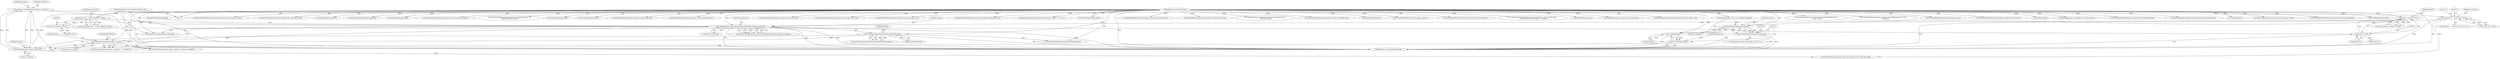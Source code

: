 digraph "0_ImageMagick_10b3823a7619ed22d42764733eb052c4159bc8c1_0@pointer" {
"1000328" [label="(Call,comment=GetImageProperty(image,\"comment\"))"];
"1000330" [label="(Call,GetImageProperty(image,\"comment\"))"];
"1000200" [label="(Call,GetImageType(image,&image->exception ))"];
"1000189" [label="(Call,TransformImageColorspace(image,sRGBColorspace))"];
"1000173" [label="(Call,OpenBlob(image_info,image,WriteBinaryBlobMode,&image->exception))"];
"1000133" [label="(Call,image_info != (const ImageInfo *) NULL)"];
"1000111" [label="(MethodParameterIn,const ImageInfo *image_info)"];
"1000135" [label="(Call,(const ImageInfo *) NULL)"];
"1000145" [label="(Call,image != (Image *) NULL)"];
"1000112" [label="(MethodParameterIn,Image *image)"];
"1000147" [label="(Call,(Image *) NULL)"];
"1000338" [label="(Call,comment == (const char *) NULL)"];
"1001227" [label="(Call,WriteBlobString(image,comment))"];
"1001225" [label="(Call,(void) WriteBlobString(image,comment))"];
"1001232" [label="(Call,CloseBlob(image))"];
"1001230" [label="(Call,(void) CloseBlob(image))"];
"1000414" [label="(Call,WriteBlobMSBLong(image,(unsigned int) pdb_info.application_info))"];
"1000340" [label="(Call,(const char *) NULL)"];
"1000113" [label="(Block,)"];
"1000132" [label="(Call,assert(image_info != (const ImageInfo *) NULL))"];
"1000717" [label="(Call,SetQuantumDepth(image,quantum_info,image->depth > 8 ? 16 : 8))"];
"1001225" [label="(Call,(void) WriteBlobString(image,comment))"];
"1001079" [label="(Call,WriteBlobByte(image,0x40))"];
"1000175" [label="(Identifier,image)"];
"1000378" [label="(Call,WriteBlobMSBLong(image,(unsigned int) pdb_info.create_time))"];
"1000176" [label="(Identifier,WriteBinaryBlobMode)"];
"1000137" [label="(Identifier,NULL)"];
"1000423" [label="(Call,WriteBlobMSBLong(image,(unsigned int) pdb_info.sort_info))"];
"1001099" [label="(Call,WriteBlob(image,sizeof(pdb_image.name),(unsigned char *)\n    pdb_image.name))"];
"1000387" [label="(Call,WriteBlobMSBLong(image,(unsigned int) pdb_info.modify_time))"];
"1000331" [label="(Identifier,image)"];
"1001051" [label="(Call,WriteBlobByte(image,0))"];
"1001180" [label="(Call,WriteBlobMSBShort(image,pdb_image.y_anchor))"];
"1001228" [label="(Identifier,image)"];
"1000360" [label="(Call,WriteBlobMSBShort(image,(unsigned short) pdb_info.attributes))"];
"1000788" [label="(Call,ExportQuantumPixels(image,(const CacheView *) NULL,quantum_info,\n      GrayQuantum,scanline,&image->exception))"];
"1000147" [label="(Call,(Image *) NULL)"];
"1001094" [label="(Call,WriteBlobByte(image,1))"];
"1001233" [label="(Identifier,image)"];
"1000767" [label="(Call,GetVirtualPixels(image,0,y,image->columns,1,&image->exception))"];
"1000442" [label="(Call,WriteBlob(image,4,(unsigned char *) pdb_info.id))"];
"1000145" [label="(Call,image != (Image *) NULL)"];
"1001155" [label="(Call,WriteBlobMSBShort(image,(unsigned short) pdb_image.y_last))"];
"1000177" [label="(Call,&image->exception)"];
"1001205" [label="(Call,WriteBlob(image,(size_t) (q-runlength),runlength))"];
"1000146" [label="(Identifier,image)"];
"1000983" [label="(Call,SetImageProgress(image,SaveImageTag,(MagickOffsetType) y,\n      image->rows))"];
"1001063" [label="(Call,WriteBlobMSBLong(image,(unsigned int) (TellBlob(image)+8+58+q-\n        runlength)))"];
"1000111" [label="(MethodParameterIn,const ImageInfo *image_info)"];
"1000133" [label="(Call,image_info != (const ImageInfo *) NULL)"];
"1001173" [label="(Call,WriteBlobMSBShort(image,pdb_image.x_anchor))"];
"1000273" [label="(Call,time(NULL))"];
"1001164" [label="(Call,WriteBlobMSBLong(image,(unsigned int) pdb_image.reserved_2))"];
"1000149" [label="(Identifier,NULL)"];
"1001027" [label="(Call,TellBlob(image))"];
"1000338" [label="(Call,comment == (const char *) NULL)"];
"1000432" [label="(Call,WriteBlob(image,4,(unsigned char *) pdb_info.type))"];
"1001187" [label="(Call,WriteBlobMSBShort(image,(unsigned short) pdb_image.width))"];
"1001236" [label="(MethodReturn,static MagickBooleanType)"];
"1000328" [label="(Call,comment=GetImageProperty(image,\"comment\"))"];
"1000191" [label="(Identifier,sRGBColorspace)"];
"1000396" [label="(Call,WriteBlobMSBLong(image,(unsigned int) pdb_info.archive_time))"];
"1001068" [label="(Call,TellBlob(image))"];
"1000332" [label="(Literal,\"comment\")"];
"1000206" [label="(Identifier,BilevelType)"];
"1001112" [label="(Call,WriteBlobByte(image,(unsigned char) pdb_image.version))"];
"1000187" [label="(Call,(void) TransformImageColorspace(image,sRGBColorspace))"];
"1000703" [label="(Call,AcquireQuantumInfo(image_info,image))"];
"1001196" [label="(Call,WriteBlobMSBShort(image,(unsigned short) pdb_image.height))"];
"1000698" [label="(Call,TransformImageColorspace(image,sRGBColorspace))"];
"1000343" [label="(Literal,1)"];
"1001041" [label="(Call,WriteBlobByte(image,0x6f))"];
"1000335" [label="(Identifier,pdb_info)"];
"1000112" [label="(MethodParameterIn,Image *image)"];
"1001219" [label="(ControlStructure,if (pdb_info.number_records > 1))"];
"1000171" [label="(Call,status=OpenBlob(image_info,image,WriteBinaryBlobMode,&image->exception))"];
"1000135" [label="(Call,(const ImageInfo *) NULL)"];
"1000200" [label="(Call,GetImageType(image,&image->exception ))"];
"1001230" [label="(Call,(void) CloseBlob(image))"];
"1000470" [label="(Call,WriteBlobMSBShort(image,(unsigned short) pdb_info.number_records))"];
"1000369" [label="(Call,WriteBlobMSBShort(image,(unsigned short) pdb_info.version))"];
"1000144" [label="(Call,assert(image != (Image *) NULL))"];
"1001089" [label="(Call,WriteBlobByte(image,0x80))"];
"1001232" [label="(Call,CloseBlob(image))"];
"1001121" [label="(Call,WriteBlobByte(image,pdb_image.type))"];
"1001084" [label="(Call,WriteBlobByte(image,0x6f))"];
"1000405" [label="(Call,WriteBlobMSBLong(image,(unsigned int) pdb_info.modify_number))"];
"1001022" [label="(Call,WriteBlobMSBLong(image,(unsigned int) (TellBlob(image)+8*\n    pdb_info.number_records)))"];
"1000339" [label="(Identifier,comment)"];
"1000190" [label="(Identifier,image)"];
"1001046" [label="(Call,WriteBlobByte(image,0x80))"];
"1001235" [label="(Identifier,MagickTrue)"];
"1000330" [label="(Call,GetImageProperty(image,\"comment\"))"];
"1000329" [label="(Identifier,comment)"];
"1001036" [label="(Call,WriteBlobByte(image,0x40))"];
"1001229" [label="(Identifier,comment)"];
"1000201" [label="(Identifier,image)"];
"1001137" [label="(Call,WriteBlobMSBLong(image,(unsigned int) pdb_image.note))"];
"1001128" [label="(Call,WriteBlobMSBLong(image,(unsigned int) pdb_image.reserved_1))"];
"1000202" [label="(Call,&image->exception)"];
"1000199" [label="(Call,GetImageType(image,&image->exception ) == BilevelType)"];
"1000452" [label="(Call,WriteBlobMSBLong(image,(unsigned int) pdb_info.seed))"];
"1000174" [label="(Identifier,image_info)"];
"1001227" [label="(Call,WriteBlobString(image,comment))"];
"1000337" [label="(Call,comment == (const char *) NULL ? 1 : 2)"];
"1000344" [label="(Literal,2)"];
"1000347" [label="(Call,WriteBlob(image,sizeof(pdb_info.name),(unsigned char *) pdb_info.name))"];
"1000461" [label="(Call,WriteBlobMSBLong(image,(unsigned int) pdb_info.next_record))"];
"1000189" [label="(Call,TransformImageColorspace(image,sRGBColorspace))"];
"1001146" [label="(Call,WriteBlobMSBShort(image,(unsigned short) pdb_image.x_last))"];
"1000173" [label="(Call,OpenBlob(image_info,image,WriteBinaryBlobMode,&image->exception))"];
"1000134" [label="(Identifier,image_info)"];
"1000328" -> "1000113"  [label="AST: "];
"1000328" -> "1000330"  [label="CFG: "];
"1000329" -> "1000328"  [label="AST: "];
"1000330" -> "1000328"  [label="AST: "];
"1000335" -> "1000328"  [label="CFG: "];
"1000328" -> "1001236"  [label="DDG: "];
"1000330" -> "1000328"  [label="DDG: "];
"1000330" -> "1000328"  [label="DDG: "];
"1000328" -> "1000338"  [label="DDG: "];
"1000330" -> "1000332"  [label="CFG: "];
"1000331" -> "1000330"  [label="AST: "];
"1000332" -> "1000330"  [label="AST: "];
"1000200" -> "1000330"  [label="DDG: "];
"1000189" -> "1000330"  [label="DDG: "];
"1000112" -> "1000330"  [label="DDG: "];
"1000330" -> "1000347"  [label="DDG: "];
"1000200" -> "1000199"  [label="AST: "];
"1000200" -> "1000202"  [label="CFG: "];
"1000201" -> "1000200"  [label="AST: "];
"1000202" -> "1000200"  [label="AST: "];
"1000206" -> "1000200"  [label="CFG: "];
"1000200" -> "1001236"  [label="DDG: "];
"1000200" -> "1000199"  [label="DDG: "];
"1000200" -> "1000199"  [label="DDG: "];
"1000189" -> "1000200"  [label="DDG: "];
"1000112" -> "1000200"  [label="DDG: "];
"1000173" -> "1000200"  [label="DDG: "];
"1000200" -> "1000767"  [label="DDG: "];
"1000189" -> "1000187"  [label="AST: "];
"1000189" -> "1000191"  [label="CFG: "];
"1000190" -> "1000189"  [label="AST: "];
"1000191" -> "1000189"  [label="AST: "];
"1000187" -> "1000189"  [label="CFG: "];
"1000189" -> "1001236"  [label="DDG: "];
"1000189" -> "1000187"  [label="DDG: "];
"1000189" -> "1000187"  [label="DDG: "];
"1000173" -> "1000189"  [label="DDG: "];
"1000112" -> "1000189"  [label="DDG: "];
"1000189" -> "1000698"  [label="DDG: "];
"1000173" -> "1000171"  [label="AST: "];
"1000173" -> "1000177"  [label="CFG: "];
"1000174" -> "1000173"  [label="AST: "];
"1000175" -> "1000173"  [label="AST: "];
"1000176" -> "1000173"  [label="AST: "];
"1000177" -> "1000173"  [label="AST: "];
"1000171" -> "1000173"  [label="CFG: "];
"1000173" -> "1001236"  [label="DDG: "];
"1000173" -> "1001236"  [label="DDG: "];
"1000173" -> "1001236"  [label="DDG: "];
"1000173" -> "1001236"  [label="DDG: "];
"1000173" -> "1000171"  [label="DDG: "];
"1000173" -> "1000171"  [label="DDG: "];
"1000173" -> "1000171"  [label="DDG: "];
"1000173" -> "1000171"  [label="DDG: "];
"1000133" -> "1000173"  [label="DDG: "];
"1000111" -> "1000173"  [label="DDG: "];
"1000145" -> "1000173"  [label="DDG: "];
"1000112" -> "1000173"  [label="DDG: "];
"1000173" -> "1000703"  [label="DDG: "];
"1000173" -> "1000767"  [label="DDG: "];
"1000133" -> "1000132"  [label="AST: "];
"1000133" -> "1000135"  [label="CFG: "];
"1000134" -> "1000133"  [label="AST: "];
"1000135" -> "1000133"  [label="AST: "];
"1000132" -> "1000133"  [label="CFG: "];
"1000133" -> "1001236"  [label="DDG: "];
"1000133" -> "1000132"  [label="DDG: "];
"1000133" -> "1000132"  [label="DDG: "];
"1000111" -> "1000133"  [label="DDG: "];
"1000135" -> "1000133"  [label="DDG: "];
"1000111" -> "1000110"  [label="AST: "];
"1000111" -> "1001236"  [label="DDG: "];
"1000111" -> "1000703"  [label="DDG: "];
"1000135" -> "1000137"  [label="CFG: "];
"1000136" -> "1000135"  [label="AST: "];
"1000137" -> "1000135"  [label="AST: "];
"1000135" -> "1000147"  [label="DDG: "];
"1000145" -> "1000144"  [label="AST: "];
"1000145" -> "1000147"  [label="CFG: "];
"1000146" -> "1000145"  [label="AST: "];
"1000147" -> "1000145"  [label="AST: "];
"1000144" -> "1000145"  [label="CFG: "];
"1000145" -> "1001236"  [label="DDG: "];
"1000145" -> "1000144"  [label="DDG: "];
"1000145" -> "1000144"  [label="DDG: "];
"1000112" -> "1000145"  [label="DDG: "];
"1000147" -> "1000145"  [label="DDG: "];
"1000112" -> "1000110"  [label="AST: "];
"1000112" -> "1001236"  [label="DDG: "];
"1000112" -> "1000347"  [label="DDG: "];
"1000112" -> "1000360"  [label="DDG: "];
"1000112" -> "1000369"  [label="DDG: "];
"1000112" -> "1000378"  [label="DDG: "];
"1000112" -> "1000387"  [label="DDG: "];
"1000112" -> "1000396"  [label="DDG: "];
"1000112" -> "1000405"  [label="DDG: "];
"1000112" -> "1000414"  [label="DDG: "];
"1000112" -> "1000423"  [label="DDG: "];
"1000112" -> "1000432"  [label="DDG: "];
"1000112" -> "1000442"  [label="DDG: "];
"1000112" -> "1000452"  [label="DDG: "];
"1000112" -> "1000461"  [label="DDG: "];
"1000112" -> "1000470"  [label="DDG: "];
"1000112" -> "1000698"  [label="DDG: "];
"1000112" -> "1000703"  [label="DDG: "];
"1000112" -> "1000717"  [label="DDG: "];
"1000112" -> "1000767"  [label="DDG: "];
"1000112" -> "1000788"  [label="DDG: "];
"1000112" -> "1000983"  [label="DDG: "];
"1000112" -> "1001022"  [label="DDG: "];
"1000112" -> "1001027"  [label="DDG: "];
"1000112" -> "1001036"  [label="DDG: "];
"1000112" -> "1001041"  [label="DDG: "];
"1000112" -> "1001046"  [label="DDG: "];
"1000112" -> "1001051"  [label="DDG: "];
"1000112" -> "1001063"  [label="DDG: "];
"1000112" -> "1001068"  [label="DDG: "];
"1000112" -> "1001079"  [label="DDG: "];
"1000112" -> "1001084"  [label="DDG: "];
"1000112" -> "1001089"  [label="DDG: "];
"1000112" -> "1001094"  [label="DDG: "];
"1000112" -> "1001099"  [label="DDG: "];
"1000112" -> "1001112"  [label="DDG: "];
"1000112" -> "1001121"  [label="DDG: "];
"1000112" -> "1001128"  [label="DDG: "];
"1000112" -> "1001137"  [label="DDG: "];
"1000112" -> "1001146"  [label="DDG: "];
"1000112" -> "1001155"  [label="DDG: "];
"1000112" -> "1001164"  [label="DDG: "];
"1000112" -> "1001173"  [label="DDG: "];
"1000112" -> "1001180"  [label="DDG: "];
"1000112" -> "1001187"  [label="DDG: "];
"1000112" -> "1001196"  [label="DDG: "];
"1000112" -> "1001205"  [label="DDG: "];
"1000112" -> "1001227"  [label="DDG: "];
"1000112" -> "1001232"  [label="DDG: "];
"1000147" -> "1000149"  [label="CFG: "];
"1000148" -> "1000147"  [label="AST: "];
"1000149" -> "1000147"  [label="AST: "];
"1000147" -> "1001236"  [label="DDG: "];
"1000147" -> "1000273"  [label="DDG: "];
"1000338" -> "1000337"  [label="AST: "];
"1000338" -> "1000340"  [label="CFG: "];
"1000339" -> "1000338"  [label="AST: "];
"1000340" -> "1000338"  [label="AST: "];
"1000343" -> "1000338"  [label="CFG: "];
"1000344" -> "1000338"  [label="CFG: "];
"1000338" -> "1001236"  [label="DDG: "];
"1000338" -> "1001236"  [label="DDG: "];
"1000340" -> "1000338"  [label="DDG: "];
"1000338" -> "1001227"  [label="DDG: "];
"1001227" -> "1001225"  [label="AST: "];
"1001227" -> "1001229"  [label="CFG: "];
"1001228" -> "1001227"  [label="AST: "];
"1001229" -> "1001227"  [label="AST: "];
"1001225" -> "1001227"  [label="CFG: "];
"1001227" -> "1001236"  [label="DDG: "];
"1001227" -> "1001225"  [label="DDG: "];
"1001227" -> "1001225"  [label="DDG: "];
"1001205" -> "1001227"  [label="DDG: "];
"1001227" -> "1001232"  [label="DDG: "];
"1001225" -> "1001219"  [label="AST: "];
"1001226" -> "1001225"  [label="AST: "];
"1001231" -> "1001225"  [label="CFG: "];
"1001225" -> "1001236"  [label="DDG: "];
"1001225" -> "1001236"  [label="DDG: "];
"1001232" -> "1001230"  [label="AST: "];
"1001232" -> "1001233"  [label="CFG: "];
"1001233" -> "1001232"  [label="AST: "];
"1001230" -> "1001232"  [label="CFG: "];
"1001232" -> "1001236"  [label="DDG: "];
"1001232" -> "1001230"  [label="DDG: "];
"1001205" -> "1001232"  [label="DDG: "];
"1001230" -> "1000113"  [label="AST: "];
"1001231" -> "1001230"  [label="AST: "];
"1001235" -> "1001230"  [label="CFG: "];
"1001230" -> "1001236"  [label="DDG: "];
"1001230" -> "1001236"  [label="DDG: "];
}
